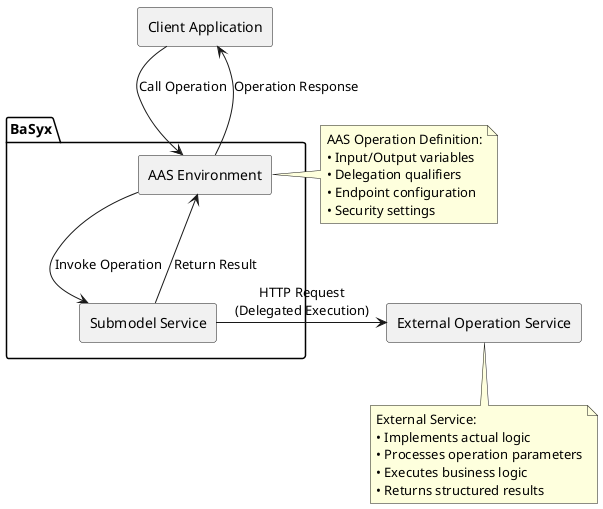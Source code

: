 @startuml
rectangle "Client Application" as client

package "BaSyx" {
    rectangle "AAS Environment" as aasenv
    rectangle "Submodel Service" as smservice
}

rectangle "External Operation Service" as opservice

client -down-> aasenv : Call Operation
aasenv -down-> smservice : Invoke Operation

smservice -right-> opservice : HTTP Request\n(Delegated Execution)
smservice -up-> aasenv : Return Result
aasenv -up-> client : Operation Response

note bottom of opservice
  External Service:
  • Implements actual logic
  • Processes operation parameters
  • Executes business logic
  • Returns structured results
end note

note right of aasenv
  AAS Operation Definition:
  • Input/Output variables
  • Delegation qualifiers
  • Endpoint configuration
  • Security settings
end note
@enduml
